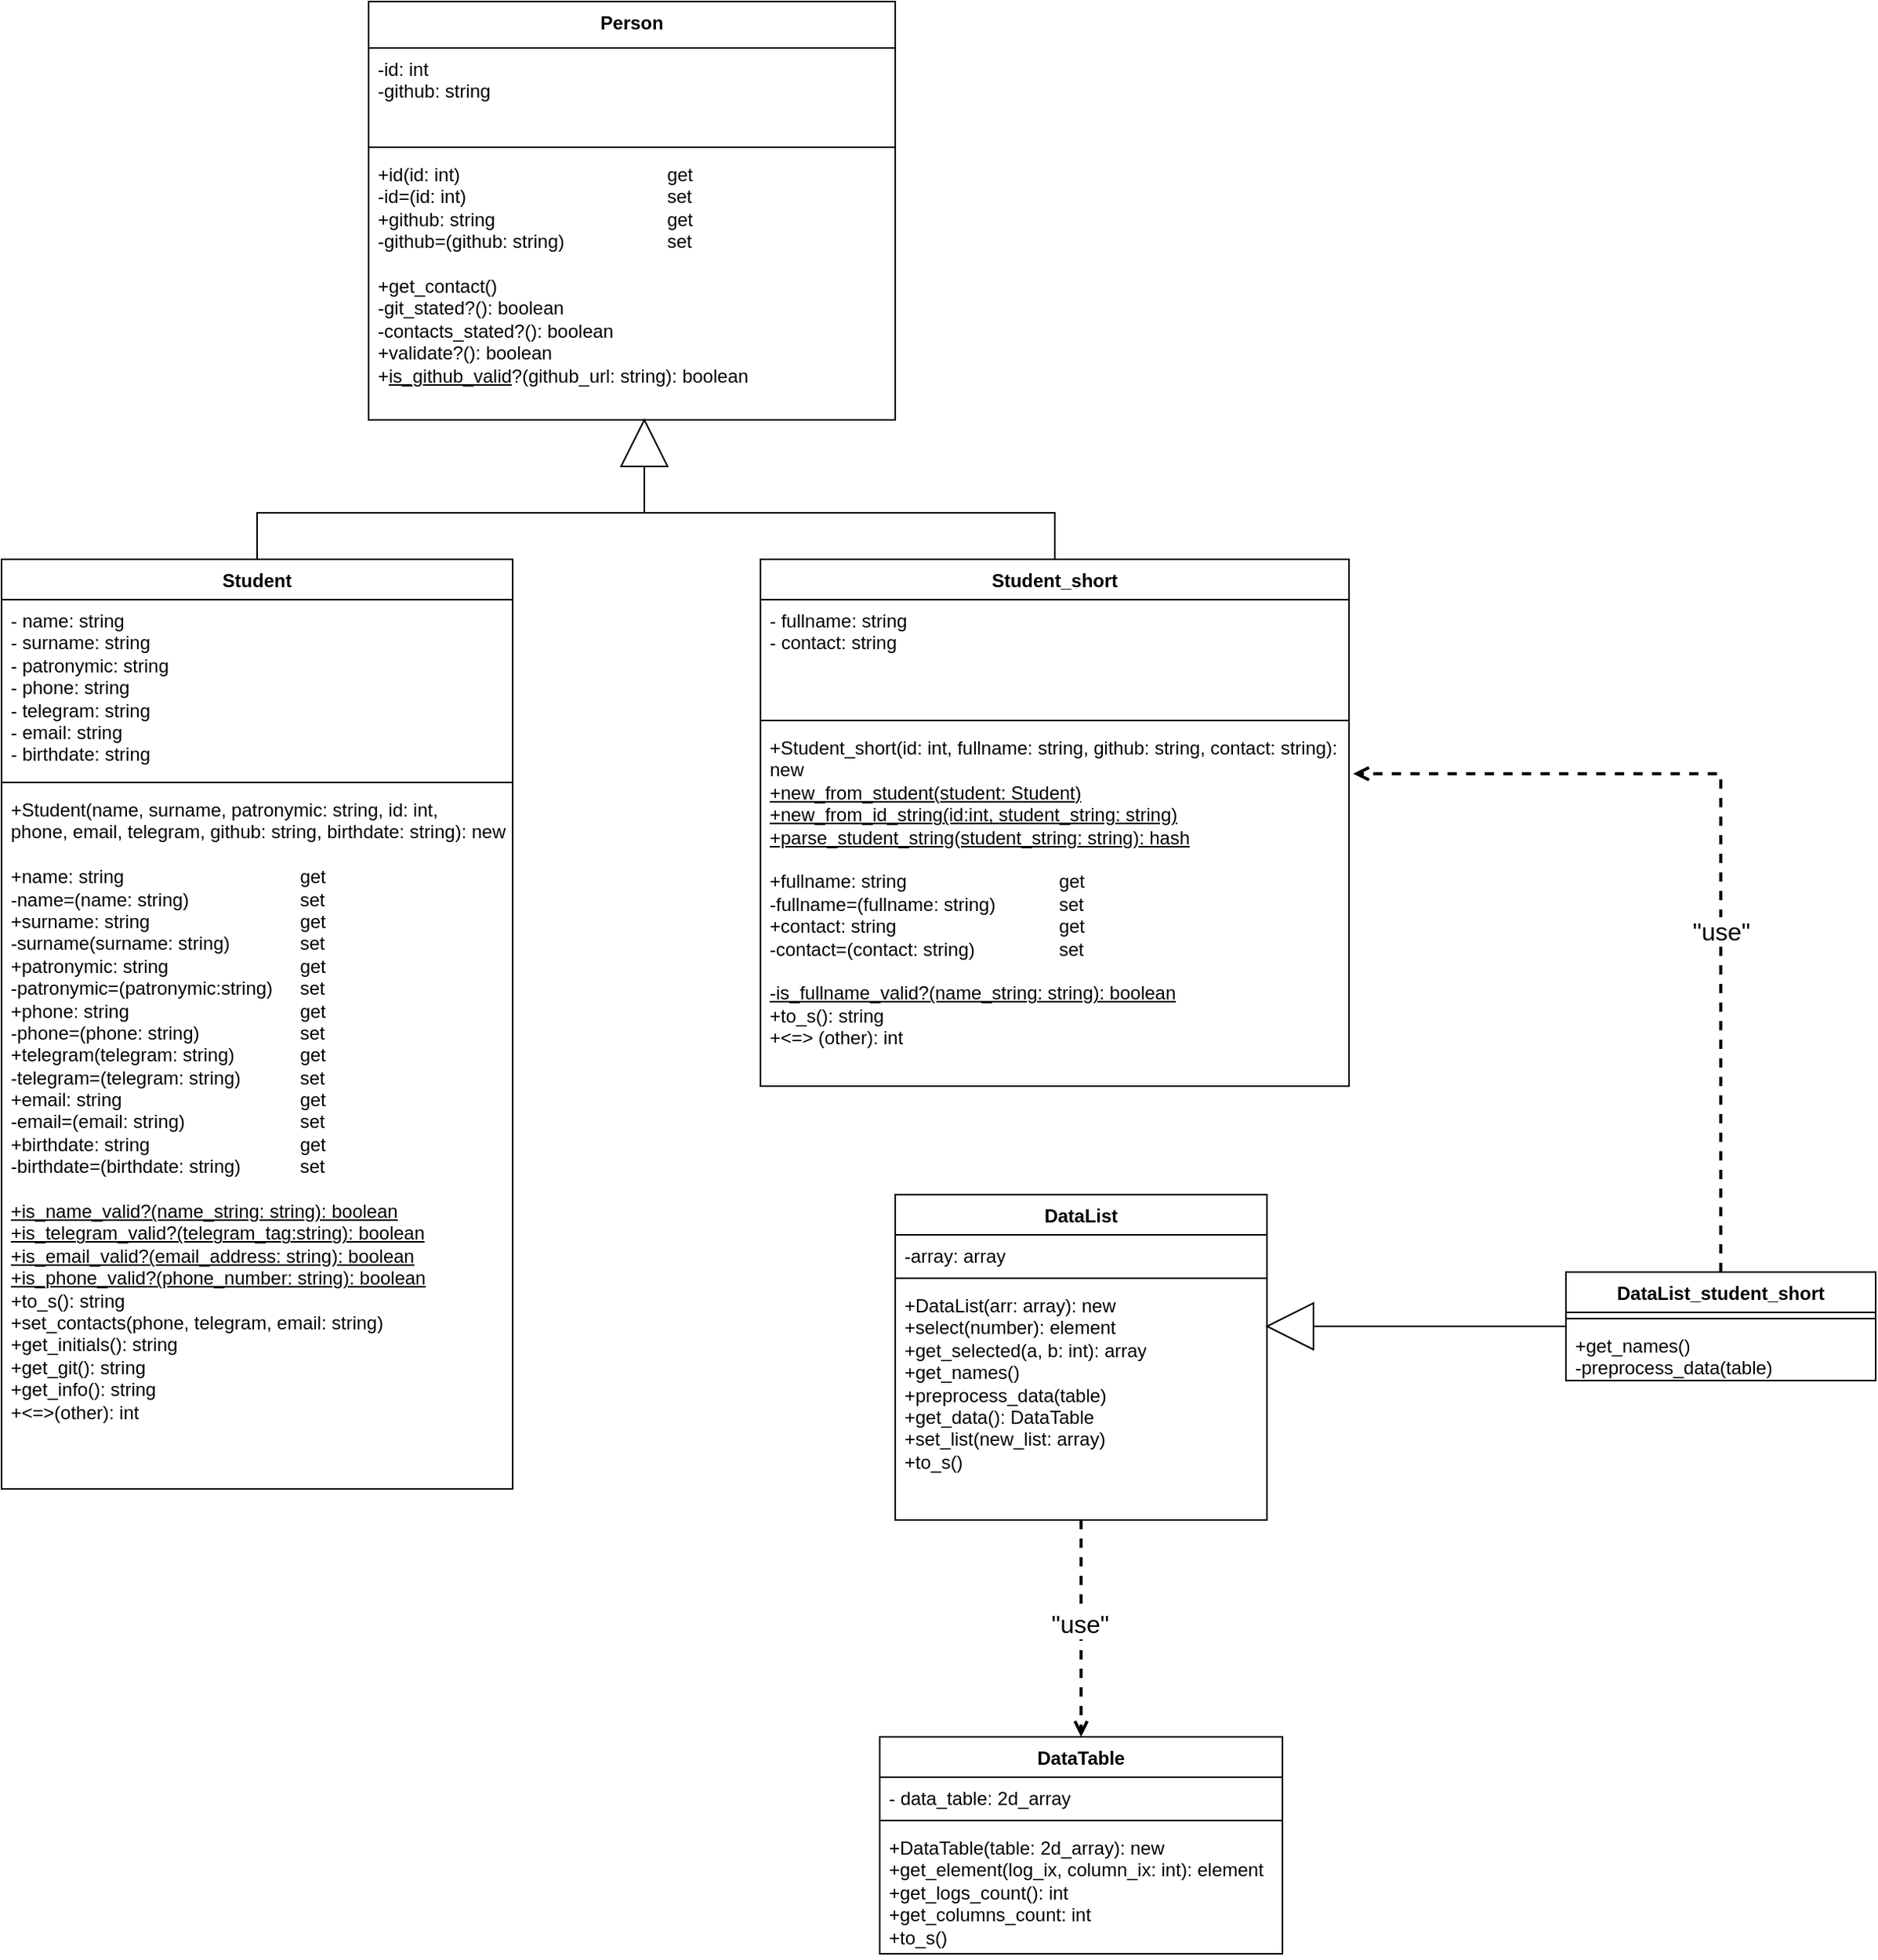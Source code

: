 <mxfile version="24.9.1">
  <diagram name="Page-1" id="Ctjg0No3zUCwtpp85kTk">
    <mxGraphModel dx="2303" dy="1258" grid="1" gridSize="10" guides="1" tooltips="1" connect="1" arrows="1" fold="1" page="1" pageScale="1" pageWidth="1654" pageHeight="2336" math="0" shadow="0">
      <root>
        <mxCell id="0" />
        <mxCell id="1" parent="0" />
        <mxCell id="KuUxCCZHSnEd986gLyKA-1" value="Student" style="swimlane;fontStyle=1;align=center;verticalAlign=top;childLayout=stackLayout;horizontal=1;startSize=26;horizontalStack=0;resizeParent=1;resizeParentMax=0;resizeLast=0;collapsible=1;marginBottom=0;whiteSpace=wrap;html=1;" parent="1" vertex="1">
          <mxGeometry x="250" y="600" width="330" height="600" as="geometry">
            <mxRectangle x="385" y="350" width="80" height="30" as="alternateBounds" />
          </mxGeometry>
        </mxCell>
        <mxCell id="KuUxCCZHSnEd986gLyKA-2" value="&lt;div&gt;- name: string&lt;/div&gt;&lt;div&gt;- surname: string&lt;/div&gt;&lt;div&gt;- patronymic: string&lt;/div&gt;&lt;div&gt;- phone: string&lt;/div&gt;&lt;div&gt;- telegram: string&lt;/div&gt;&lt;div&gt;- email: string&lt;/div&gt;&lt;div&gt;- birthdate: string&lt;/div&gt;" style="text;strokeColor=none;fillColor=none;align=left;verticalAlign=top;spacingLeft=4;spacingRight=4;overflow=hidden;rotatable=0;points=[[0,0.5],[1,0.5]];portConstraint=eastwest;whiteSpace=wrap;html=1;" parent="KuUxCCZHSnEd986gLyKA-1" vertex="1">
          <mxGeometry y="26" width="330" height="114" as="geometry" />
        </mxCell>
        <mxCell id="KuUxCCZHSnEd986gLyKA-3" value="" style="line;strokeWidth=1;fillColor=none;align=left;verticalAlign=middle;spacingTop=-1;spacingLeft=3;spacingRight=3;rotatable=0;labelPosition=right;points=[];portConstraint=eastwest;strokeColor=inherit;" parent="KuUxCCZHSnEd986gLyKA-1" vertex="1">
          <mxGeometry y="140" width="330" height="8" as="geometry" />
        </mxCell>
        <mxCell id="KuUxCCZHSnEd986gLyKA-4" value="&lt;div&gt;+Student(name, surname, patronymic: string, id: int,&amp;nbsp;&lt;/div&gt;&lt;div&gt;phone, email, telegram, github: string, birthdate: string): new&lt;/div&gt;&lt;div&gt;&lt;span style=&quot;background-color: initial;&quot;&gt;&lt;br&gt;&lt;/span&gt;&lt;/div&gt;&lt;div&gt;&lt;span style=&quot;background-color: initial;&quot;&gt;+name: string&lt;/span&gt;&lt;span style=&quot;background-color: initial; white-space: pre;&quot;&gt;&#x9;&lt;/span&gt;&lt;span style=&quot;background-color: initial; white-space: pre;&quot;&gt;&#x9;&lt;span style=&quot;white-space: pre;&quot;&gt;&#x9;&lt;/span&gt;&lt;span style=&quot;white-space: pre;&quot;&gt;&#x9;&#x9;&lt;/span&gt;&lt;/span&gt;&lt;span style=&quot;background-color: initial;&quot;&gt;get&lt;/span&gt;&lt;/div&gt;&lt;div&gt;-name=(name: string)&lt;span style=&quot;white-space: pre;&quot;&gt;&#x9;&lt;/span&gt;&lt;span style=&quot;white-space: pre;&quot;&gt;&#x9;&lt;span style=&quot;white-space: pre;&quot;&gt;&#x9;&lt;/span&gt;&lt;/span&gt;set&lt;/div&gt;&lt;div&gt;+surname: string&lt;span style=&quot;white-space: pre;&quot;&gt;&#x9;&lt;/span&gt;&lt;span style=&quot;white-space: pre;&quot;&gt;&#x9;&lt;/span&gt;&lt;span style=&quot;white-space: pre;&quot;&gt;&#x9;&lt;span style=&quot;white-space: pre;&quot;&gt;&#x9;&lt;/span&gt;&lt;/span&gt;get&lt;/div&gt;&lt;div&gt;-surname(surname: string)&lt;span style=&quot;white-space: pre;&quot;&gt;&#x9;&lt;span style=&quot;white-space: pre;&quot;&gt;&#x9;&lt;/span&gt;&lt;/span&gt;set&lt;/div&gt;&lt;div&gt;+patronymic: string&lt;span style=&quot;white-space: pre;&quot;&gt;&#x9;&lt;/span&gt;&lt;span style=&quot;white-space: pre;&quot;&gt;&#x9;&lt;/span&gt;&lt;span style=&quot;white-space: pre;&quot;&gt;&#x9;&lt;span style=&quot;white-space: pre;&quot;&gt;&#x9;&lt;/span&gt;&lt;/span&gt;get&lt;/div&gt;&lt;div&gt;-patronymic=(patronymic:string)&lt;span style=&quot;white-space: pre;&quot;&gt;&#x9;&lt;/span&gt;set&lt;/div&gt;&lt;div&gt;+phone: string&lt;span style=&quot;white-space: pre;&quot;&gt;&#x9;&lt;/span&gt;&lt;span style=&quot;white-space: pre;&quot;&gt;&#x9;&lt;/span&gt;&lt;span style=&quot;white-space: pre;&quot;&gt;&#x9;&lt;/span&gt;&lt;span style=&quot;white-space: pre;&quot;&gt;&#x9;&lt;/span&gt;&lt;span style=&quot;white-space: pre;&quot;&gt;&#x9;&lt;/span&gt;get&lt;/div&gt;&lt;div&gt;-phone=(phone: string)&lt;span style=&quot;white-space: pre;&quot;&gt;&#x9;&lt;/span&gt;&lt;span style=&quot;white-space: pre;&quot;&gt;&#x9;&lt;/span&gt;&lt;span style=&quot;white-space: pre;&quot;&gt;&#x9;&lt;/span&gt;set&lt;/div&gt;&lt;div&gt;+telegram(telegram: string)&lt;span style=&quot;white-space: pre;&quot;&gt;&#x9;&lt;/span&gt;&lt;span style=&quot;white-space: pre;&quot;&gt;&#x9;&lt;/span&gt;get&lt;/div&gt;&lt;div&gt;-telegram=(telegram: string)&lt;span style=&quot;white-space: pre;&quot;&gt;&#x9;&lt;/span&gt;&lt;span style=&quot;white-space: pre;&quot;&gt;&#x9;&lt;/span&gt;set&lt;/div&gt;&lt;div&gt;+email: string&lt;span style=&quot;white-space: pre;&quot;&gt;&#x9;&lt;/span&gt;&lt;span style=&quot;white-space: pre;&quot;&gt;&#x9;&lt;/span&gt;&lt;span style=&quot;white-space: pre;&quot;&gt;&#x9;&lt;/span&gt;&lt;span style=&quot;white-space: pre;&quot;&gt;&#x9;&lt;/span&gt;&lt;span style=&quot;white-space: pre;&quot;&gt;&#x9;&lt;/span&gt;get&lt;/div&gt;&lt;div&gt;-email=(email: string)&lt;span style=&quot;white-space: pre;&quot;&gt;&#x9;&lt;/span&gt;&lt;span style=&quot;white-space: pre;&quot;&gt;&#x9;&lt;/span&gt;&lt;span style=&quot;white-space: pre;&quot;&gt;&#x9;&lt;/span&gt;set&lt;/div&gt;&lt;div&gt;+birthdate: string&lt;span style=&quot;white-space: pre;&quot;&gt;&#x9;&lt;/span&gt;&lt;span style=&quot;white-space: pre;&quot;&gt;&#x9;&lt;/span&gt;&lt;span style=&quot;white-space: pre;&quot;&gt;&#x9;&lt;/span&gt;&lt;span style=&quot;white-space: pre;&quot;&gt;&#x9;&lt;/span&gt;get&lt;/div&gt;&lt;div&gt;-birthdate=(birthdate: string)&lt;span style=&quot;white-space: pre;&quot;&gt;&#x9;&lt;/span&gt;&lt;span style=&quot;white-space: pre;&quot;&gt;&#x9;&lt;/span&gt;set&lt;/div&gt;&lt;div&gt;&lt;br&gt;&lt;/div&gt;&lt;div&gt;&lt;u&gt;+is_name_valid?(name_string: string): boolean&lt;/u&gt;&lt;/div&gt;&lt;div&gt;&lt;div&gt;&lt;div&gt;&lt;u&gt;+is_telegram_valid?(telegram_tag:string): boolean&lt;/u&gt;&lt;/div&gt;&lt;div&gt;&lt;u&gt;+is_email_valid?(email_address: string): boolean&lt;/u&gt;&lt;/div&gt;&lt;div&gt;&lt;u style=&quot;background-color: initial;&quot;&gt;+is_phone_valid?(phone_number: string): boolean&lt;/u&gt;&lt;/div&gt;&lt;/div&gt;&lt;/div&gt;&lt;div&gt;+to_s(): string&lt;/div&gt;&lt;div&gt;+set_contacts(phone, telegram, email: string)&lt;/div&gt;&lt;div&gt;+get_initials(): string&lt;/div&gt;&lt;div&gt;+get_git(): string&lt;/div&gt;&lt;div&gt;&lt;span style=&quot;background-color: initial;&quot;&gt;+get_info(): string&lt;/span&gt;&lt;br&gt;&lt;/div&gt;&lt;div&gt;&lt;span style=&quot;background-color: initial;&quot;&gt;+&amp;lt;=&amp;gt;(other): int&lt;/span&gt;&lt;/div&gt;" style="text;strokeColor=none;fillColor=none;align=left;verticalAlign=top;spacingLeft=4;spacingRight=4;overflow=hidden;rotatable=0;points=[[0,0.5],[1,0.5]];portConstraint=eastwest;whiteSpace=wrap;html=1;" parent="KuUxCCZHSnEd986gLyKA-1" vertex="1">
          <mxGeometry y="148" width="330" height="452" as="geometry" />
        </mxCell>
        <mxCell id="AG0WjQAsVARgPapO6NZo-1" value="Student_short" style="swimlane;fontStyle=1;align=center;verticalAlign=top;childLayout=stackLayout;horizontal=1;startSize=26;horizontalStack=0;resizeParent=1;resizeParentMax=0;resizeLast=0;collapsible=1;marginBottom=0;whiteSpace=wrap;html=1;" parent="1" vertex="1">
          <mxGeometry x="740" y="600" width="380" height="340" as="geometry" />
        </mxCell>
        <mxCell id="AG0WjQAsVARgPapO6NZo-2" value="&lt;div&gt;- fullname: string&lt;/div&gt;&lt;div&gt;&lt;span style=&quot;background-color: initial;&quot;&gt;- contact: string&lt;/span&gt;&lt;br&gt;&lt;/div&gt;" style="text;strokeColor=none;fillColor=none;align=left;verticalAlign=top;spacingLeft=4;spacingRight=4;overflow=hidden;rotatable=0;points=[[0,0.5],[1,0.5]];portConstraint=eastwest;whiteSpace=wrap;html=1;" parent="AG0WjQAsVARgPapO6NZo-1" vertex="1">
          <mxGeometry y="26" width="380" height="74" as="geometry" />
        </mxCell>
        <mxCell id="AG0WjQAsVARgPapO6NZo-3" value="" style="line;strokeWidth=1;fillColor=none;align=left;verticalAlign=middle;spacingTop=-1;spacingLeft=3;spacingRight=3;rotatable=0;labelPosition=right;points=[];portConstraint=eastwest;strokeColor=inherit;" parent="AG0WjQAsVARgPapO6NZo-1" vertex="1">
          <mxGeometry y="100" width="380" height="8" as="geometry" />
        </mxCell>
        <mxCell id="AG0WjQAsVARgPapO6NZo-4" value="&lt;div&gt;&lt;span style=&quot;background-color: initial;&quot;&gt;+Student_short(id: int, fullname: string, github: string, contact: string): new&lt;/span&gt;&lt;/div&gt;&lt;div&gt;&lt;u&gt;+new_from_student(student: Student)&lt;/u&gt;&lt;/div&gt;&lt;div&gt;&lt;u&gt;+new_from_id_string(id:int, student_string: string)&lt;/u&gt;&lt;/div&gt;&lt;div&gt;&lt;u&gt;+parse_student_string(student_string: string): hash&lt;/u&gt;&lt;/div&gt;&lt;div&gt;&lt;br&gt;&lt;/div&gt;&lt;div&gt;+fullname: string&lt;span style=&quot;white-space: pre;&quot;&gt;&#x9;&lt;span style=&quot;white-space: pre;&quot;&gt;&#x9;&lt;span style=&quot;white-space: pre;&quot;&gt;&#x9;&lt;/span&gt;&lt;span style=&quot;white-space: pre;&quot;&gt;&#x9;&lt;/span&gt;&lt;/span&gt;&lt;/span&gt;get&lt;/div&gt;&lt;div&gt;-fullname=(fullname: string)&lt;span style=&quot;white-space: pre;&quot;&gt;&#x9;&lt;/span&gt;&lt;span style=&quot;white-space: pre;&quot;&gt;&#x9;&lt;/span&gt;set&lt;/div&gt;&lt;div&gt;&lt;div&gt;+contact: string&lt;span style=&quot;white-space: pre;&quot;&gt;&#x9;&lt;/span&gt;&lt;span style=&quot;white-space: pre;&quot;&gt;&#x9;&lt;/span&gt;&lt;span style=&quot;white-space: pre;&quot;&gt;&#x9;&lt;/span&gt;&lt;span style=&quot;white-space: pre;&quot;&gt;&#x9;&lt;/span&gt;get&lt;/div&gt;&lt;div&gt;-contact=(contact: string)&lt;span style=&quot;white-space: pre;&quot;&gt;&#x9;&lt;/span&gt;&lt;span style=&quot;white-space: pre;&quot;&gt;&#x9;&lt;/span&gt;set&lt;/div&gt;&lt;/div&gt;&lt;div&gt;&lt;br&gt;&lt;/div&gt;&lt;div&gt;&lt;u style=&quot;background-color: initial;&quot;&gt;-is_fullname_valid?(name_string: string): boolean&lt;/u&gt;&lt;br&gt;&lt;/div&gt;&lt;div&gt;&lt;div&gt;&lt;span style=&quot;background-color: initial;&quot;&gt;+to_s(): string&lt;/span&gt;&lt;/div&gt;&lt;/div&gt;&lt;div&gt;&lt;span style=&quot;background-color: initial;&quot;&gt;+&amp;lt;=&amp;gt; (other): int&lt;/span&gt;&lt;/div&gt;" style="text;strokeColor=none;fillColor=none;align=left;verticalAlign=top;spacingLeft=4;spacingRight=4;overflow=hidden;rotatable=0;points=[[0,0.5],[1,0.5]];portConstraint=eastwest;whiteSpace=wrap;html=1;" parent="AG0WjQAsVARgPapO6NZo-1" vertex="1">
          <mxGeometry y="108" width="380" height="232" as="geometry" />
        </mxCell>
        <mxCell id="AG0WjQAsVARgPapO6NZo-15" value="Person" style="swimlane;fontStyle=1;align=center;verticalAlign=top;childLayout=stackLayout;horizontal=1;startSize=30;horizontalStack=0;resizeParent=1;resizeParentMax=0;resizeLast=0;collapsible=1;marginBottom=0;whiteSpace=wrap;html=1;" parent="1" vertex="1">
          <mxGeometry x="487" y="240" width="340" height="270" as="geometry" />
        </mxCell>
        <mxCell id="AG0WjQAsVARgPapO6NZo-16" value="-id: int&lt;div&gt;-github: string&lt;/div&gt;" style="text;strokeColor=none;fillColor=none;align=left;verticalAlign=top;spacingLeft=4;spacingRight=4;overflow=hidden;rotatable=0;points=[[0,0.5],[1,0.5]];portConstraint=eastwest;whiteSpace=wrap;html=1;" parent="AG0WjQAsVARgPapO6NZo-15" vertex="1">
          <mxGeometry y="30" width="340" height="60" as="geometry" />
        </mxCell>
        <mxCell id="AG0WjQAsVARgPapO6NZo-17" value="" style="line;strokeWidth=1;fillColor=none;align=left;verticalAlign=middle;spacingTop=-1;spacingLeft=3;spacingRight=3;rotatable=0;labelPosition=right;points=[];portConstraint=eastwest;strokeColor=inherit;" parent="AG0WjQAsVARgPapO6NZo-15" vertex="1">
          <mxGeometry y="90" width="340" height="8" as="geometry" />
        </mxCell>
        <mxCell id="AG0WjQAsVARgPapO6NZo-18" value="&lt;div&gt;+id(id: int)&lt;span style=&quot;white-space: pre;&quot;&gt;&#x9;&lt;/span&gt;&lt;span style=&quot;white-space: pre;&quot;&gt;&#x9;&lt;/span&gt;&lt;span style=&quot;white-space: pre;&quot;&gt;&#x9;&lt;span style=&quot;white-space: pre;&quot;&gt;&#x9;&lt;span style=&quot;white-space: pre;&quot;&gt;&#x9;&lt;/span&gt;&lt;/span&gt;get&lt;/span&gt;&lt;/div&gt;&lt;div&gt;-id=(id: int)&lt;span style=&quot;white-space: pre;&quot;&gt;&#x9;&lt;/span&gt;&lt;span style=&quot;white-space: pre;&quot;&gt;&#x9;&lt;/span&gt;&lt;span style=&quot;white-space: pre;&quot;&gt;&#x9;&lt;/span&gt;&lt;span style=&quot;white-space: pre;&quot;&gt;&#x9;&lt;/span&gt;&lt;span style=&quot;white-space: pre;&quot;&gt;&#x9;&lt;/span&gt;set&lt;span style=&quot;white-space: pre;&quot;&gt;&#x9;&lt;/span&gt;&lt;span style=&quot;white-space: pre;&quot;&gt;&#x9;&lt;/span&gt;&lt;span style=&quot;white-space: pre;&quot;&gt;&#x9;&lt;/span&gt;&lt;span style=&quot;white-space: pre;&quot;&gt;&#x9;&lt;/span&gt;&lt;/div&gt;&lt;div&gt;&lt;div&gt;+github: string&lt;span style=&quot;white-space: pre;&quot;&gt;&#x9;&lt;/span&gt;&lt;span style=&quot;white-space: pre;&quot;&gt;&#x9;&lt;/span&gt;&lt;span style=&quot;white-space: pre;&quot;&gt;&#x9;&lt;/span&gt;&lt;span style=&quot;white-space: pre;&quot;&gt;&#x9;&lt;/span&gt;&lt;span style=&quot;white-space: pre;&quot;&gt;&#x9;&lt;/span&gt;get&lt;/div&gt;&lt;div&gt;-github=(github: string)&lt;span style=&quot;white-space: pre;&quot;&gt;&#x9;&lt;/span&gt;&lt;span style=&quot;white-space: pre;&quot;&gt;&#x9;&lt;/span&gt;&lt;span style=&quot;white-space: pre;&quot;&gt;&#x9;&lt;/span&gt;set&lt;/div&gt;&lt;/div&gt;&lt;div&gt;&lt;br&gt;&lt;/div&gt;&lt;div&gt;&lt;div&gt;&lt;div&gt;&lt;div&gt;+get_contact()&lt;/div&gt;&lt;/div&gt;&lt;/div&gt;&lt;div&gt;&lt;div&gt;-git_stated?(): boolean&lt;/div&gt;&lt;div&gt;-contacts_stated?(): boolean&lt;/div&gt;&lt;div&gt;+validate?(): boolean&lt;/div&gt;&lt;/div&gt;&lt;div&gt;+&lt;u&gt;is_github_valid&lt;/u&gt;?(github_url: string): boolean&lt;/div&gt;&lt;div&gt;&lt;/div&gt;&lt;/div&gt;" style="text;strokeColor=none;fillColor=none;align=left;verticalAlign=top;spacingLeft=4;spacingRight=4;overflow=hidden;rotatable=0;points=[[0,0.5],[1,0.5]];portConstraint=eastwest;whiteSpace=wrap;html=1;" parent="AG0WjQAsVARgPapO6NZo-15" vertex="1">
          <mxGeometry y="98" width="340" height="172" as="geometry" />
        </mxCell>
        <mxCell id="yhVLueEcTePNYkWDDuFC-2" value="" style="triangle;whiteSpace=wrap;html=1;rotation=-90;" parent="1" vertex="1">
          <mxGeometry x="650" y="510" width="30" height="30" as="geometry" />
        </mxCell>
        <mxCell id="yhVLueEcTePNYkWDDuFC-4" value="" style="edgeStyle=elbowEdgeStyle;elbow=vertical;endArrow=none;html=1;curved=0;rounded=0;entryX=0;entryY=0.5;entryDx=0;entryDy=0;endFill=0;" parent="1" source="KuUxCCZHSnEd986gLyKA-1" target="yhVLueEcTePNYkWDDuFC-2" edge="1">
          <mxGeometry width="50" height="50" relative="1" as="geometry">
            <mxPoint x="320" y="620" as="sourcePoint" />
            <mxPoint x="370" y="570" as="targetPoint" />
          </mxGeometry>
        </mxCell>
        <mxCell id="yhVLueEcTePNYkWDDuFC-8" value="" style="edgeStyle=elbowEdgeStyle;elbow=vertical;endArrow=none;html=1;curved=0;rounded=0;endSize=8;startSize=8;endFill=0;" parent="1" source="AG0WjQAsVARgPapO6NZo-1" edge="1" target="yhVLueEcTePNYkWDDuFC-2">
          <mxGeometry width="50" height="50" relative="1" as="geometry">
            <mxPoint x="960" y="540" as="sourcePoint" />
            <mxPoint x="650" y="540" as="targetPoint" />
          </mxGeometry>
        </mxCell>
        <mxCell id="wCUWvUSuaf720DD5pEuR-1" value="DataTable" style="swimlane;fontStyle=1;align=center;verticalAlign=top;childLayout=stackLayout;horizontal=1;startSize=26;horizontalStack=0;resizeParent=1;resizeParentMax=0;resizeLast=0;collapsible=1;marginBottom=0;whiteSpace=wrap;html=1;" vertex="1" parent="1">
          <mxGeometry x="817" y="1360" width="260" height="140" as="geometry" />
        </mxCell>
        <mxCell id="wCUWvUSuaf720DD5pEuR-2" value="- data_table: 2d_array" style="text;strokeColor=none;fillColor=none;align=left;verticalAlign=top;spacingLeft=4;spacingRight=4;overflow=hidden;rotatable=0;points=[[0,0.5],[1,0.5]];portConstraint=eastwest;whiteSpace=wrap;html=1;" vertex="1" parent="wCUWvUSuaf720DD5pEuR-1">
          <mxGeometry y="26" width="260" height="24" as="geometry" />
        </mxCell>
        <mxCell id="wCUWvUSuaf720DD5pEuR-3" value="" style="line;strokeWidth=1;fillColor=none;align=left;verticalAlign=middle;spacingTop=-1;spacingLeft=3;spacingRight=3;rotatable=0;labelPosition=right;points=[];portConstraint=eastwest;strokeColor=inherit;" vertex="1" parent="wCUWvUSuaf720DD5pEuR-1">
          <mxGeometry y="50" width="260" height="8" as="geometry" />
        </mxCell>
        <mxCell id="wCUWvUSuaf720DD5pEuR-4" value="+DataTable(table: 2d_array): new&lt;div&gt;+get_element(log_ix, column_ix: int): element&lt;/div&gt;&lt;div&gt;+get_logs_count(): int&lt;/div&gt;&lt;div&gt;+get_columns_count: int&lt;/div&gt;&lt;div&gt;+to_s()&lt;/div&gt;" style="text;strokeColor=none;fillColor=none;align=left;verticalAlign=top;spacingLeft=4;spacingRight=4;overflow=hidden;rotatable=0;points=[[0,0.5],[1,0.5]];portConstraint=eastwest;whiteSpace=wrap;html=1;" vertex="1" parent="wCUWvUSuaf720DD5pEuR-1">
          <mxGeometry y="58" width="260" height="82" as="geometry" />
        </mxCell>
        <mxCell id="wCUWvUSuaf720DD5pEuR-17" style="edgeStyle=orthogonalEdgeStyle;rounded=0;orthogonalLoop=1;jettySize=auto;html=1;strokeWidth=2;dashed=1;endArrow=open;endFill=0;" edge="1" parent="1" source="wCUWvUSuaf720DD5pEuR-5" target="wCUWvUSuaf720DD5pEuR-1">
          <mxGeometry relative="1" as="geometry" />
        </mxCell>
        <mxCell id="wCUWvUSuaf720DD5pEuR-18" value="&lt;font style=&quot;font-size: 16px;&quot;&gt;&quot;use&quot;&lt;/font&gt;" style="edgeLabel;html=1;align=center;verticalAlign=middle;resizable=0;points=[];" vertex="1" connectable="0" parent="wCUWvUSuaf720DD5pEuR-17">
          <mxGeometry x="-0.049" y="-1" relative="1" as="geometry">
            <mxPoint as="offset" />
          </mxGeometry>
        </mxCell>
        <mxCell id="wCUWvUSuaf720DD5pEuR-5" value="DataList" style="swimlane;fontStyle=1;align=center;verticalAlign=top;childLayout=stackLayout;horizontal=1;startSize=26;horizontalStack=0;resizeParent=1;resizeParentMax=0;resizeLast=0;collapsible=1;marginBottom=0;whiteSpace=wrap;html=1;" vertex="1" parent="1">
          <mxGeometry x="827" y="1010" width="240" height="210" as="geometry" />
        </mxCell>
        <mxCell id="wCUWvUSuaf720DD5pEuR-6" value="-array: array" style="text;strokeColor=none;fillColor=none;align=left;verticalAlign=top;spacingLeft=4;spacingRight=4;overflow=hidden;rotatable=0;points=[[0,0.5],[1,0.5]];portConstraint=eastwest;whiteSpace=wrap;html=1;" vertex="1" parent="wCUWvUSuaf720DD5pEuR-5">
          <mxGeometry y="26" width="240" height="24" as="geometry" />
        </mxCell>
        <mxCell id="wCUWvUSuaf720DD5pEuR-7" value="" style="line;strokeWidth=1;fillColor=none;align=left;verticalAlign=middle;spacingTop=-1;spacingLeft=3;spacingRight=3;rotatable=0;labelPosition=right;points=[];portConstraint=eastwest;strokeColor=inherit;" vertex="1" parent="wCUWvUSuaf720DD5pEuR-5">
          <mxGeometry y="50" width="240" height="8" as="geometry" />
        </mxCell>
        <mxCell id="wCUWvUSuaf720DD5pEuR-8" value="+DataList(arr: array): new&lt;div&gt;&lt;div&gt;+select(number): element&lt;/div&gt;&lt;div&gt;+get_selected(a, b: int): array&lt;/div&gt;&lt;div&gt;+get_names()&lt;/div&gt;&lt;div&gt;+preprocess_data(table)&lt;/div&gt;&lt;div&gt;+get_data(): DataTable&lt;/div&gt;&lt;div&gt;+set_list(new_list: array)&lt;/div&gt;&lt;/div&gt;&lt;div&gt;+to_s()&lt;/div&gt;" style="text;strokeColor=none;fillColor=none;align=left;verticalAlign=top;spacingLeft=4;spacingRight=4;overflow=hidden;rotatable=0;points=[[0,0.5],[1,0.5]];portConstraint=eastwest;whiteSpace=wrap;html=1;" vertex="1" parent="wCUWvUSuaf720DD5pEuR-5">
          <mxGeometry y="58" width="240" height="152" as="geometry" />
        </mxCell>
        <mxCell id="wCUWvUSuaf720DD5pEuR-15" style="edgeStyle=orthogonalEdgeStyle;rounded=0;orthogonalLoop=1;jettySize=auto;html=1;endArrow=none;endFill=0;" edge="1" parent="1" source="wCUWvUSuaf720DD5pEuR-9" target="wCUWvUSuaf720DD5pEuR-13">
          <mxGeometry relative="1" as="geometry">
            <mxPoint x="1000" y="1360" as="targetPoint" />
          </mxGeometry>
        </mxCell>
        <mxCell id="wCUWvUSuaf720DD5pEuR-9" value="DataList_student_short" style="swimlane;fontStyle=1;align=center;verticalAlign=top;childLayout=stackLayout;horizontal=1;startSize=26;horizontalStack=0;resizeParent=1;resizeParentMax=0;resizeLast=0;collapsible=1;marginBottom=0;whiteSpace=wrap;html=1;" vertex="1" parent="1">
          <mxGeometry x="1260" y="1060" width="200" height="70" as="geometry" />
        </mxCell>
        <mxCell id="wCUWvUSuaf720DD5pEuR-11" value="" style="line;strokeWidth=1;fillColor=none;align=left;verticalAlign=middle;spacingTop=-1;spacingLeft=3;spacingRight=3;rotatable=0;labelPosition=right;points=[];portConstraint=eastwest;strokeColor=inherit;" vertex="1" parent="wCUWvUSuaf720DD5pEuR-9">
          <mxGeometry y="26" width="200" height="8" as="geometry" />
        </mxCell>
        <mxCell id="wCUWvUSuaf720DD5pEuR-12" value="+get_names()&lt;div&gt;-preprocess_data(table)&lt;/div&gt;" style="text;strokeColor=none;fillColor=none;align=left;verticalAlign=top;spacingLeft=4;spacingRight=4;overflow=hidden;rotatable=0;points=[[0,0.5],[1,0.5]];portConstraint=eastwest;whiteSpace=wrap;html=1;" vertex="1" parent="wCUWvUSuaf720DD5pEuR-9">
          <mxGeometry y="34" width="200" height="36" as="geometry" />
        </mxCell>
        <mxCell id="wCUWvUSuaf720DD5pEuR-13" value="" style="triangle;whiteSpace=wrap;html=1;rotation=-180;" vertex="1" parent="1">
          <mxGeometry x="1067" y="1080" width="30" height="30" as="geometry" />
        </mxCell>
        <mxCell id="wCUWvUSuaf720DD5pEuR-19" style="edgeStyle=orthogonalEdgeStyle;rounded=0;orthogonalLoop=1;jettySize=auto;html=1;entryX=1.007;entryY=0.131;entryDx=0;entryDy=0;entryPerimeter=0;strokeWidth=2;endArrow=open;endFill=0;dashed=1;" edge="1" parent="1" source="wCUWvUSuaf720DD5pEuR-9" target="AG0WjQAsVARgPapO6NZo-4">
          <mxGeometry relative="1" as="geometry" />
        </mxCell>
        <mxCell id="wCUWvUSuaf720DD5pEuR-20" value="&lt;font style=&quot;font-size: 16px;&quot;&gt;&quot;use&quot;&lt;/font&gt;" style="edgeLabel;html=1;align=center;verticalAlign=middle;resizable=0;points=[];" vertex="1" connectable="0" parent="wCUWvUSuaf720DD5pEuR-19">
          <mxGeometry x="-0.212" relative="1" as="geometry">
            <mxPoint as="offset" />
          </mxGeometry>
        </mxCell>
      </root>
    </mxGraphModel>
  </diagram>
</mxfile>
